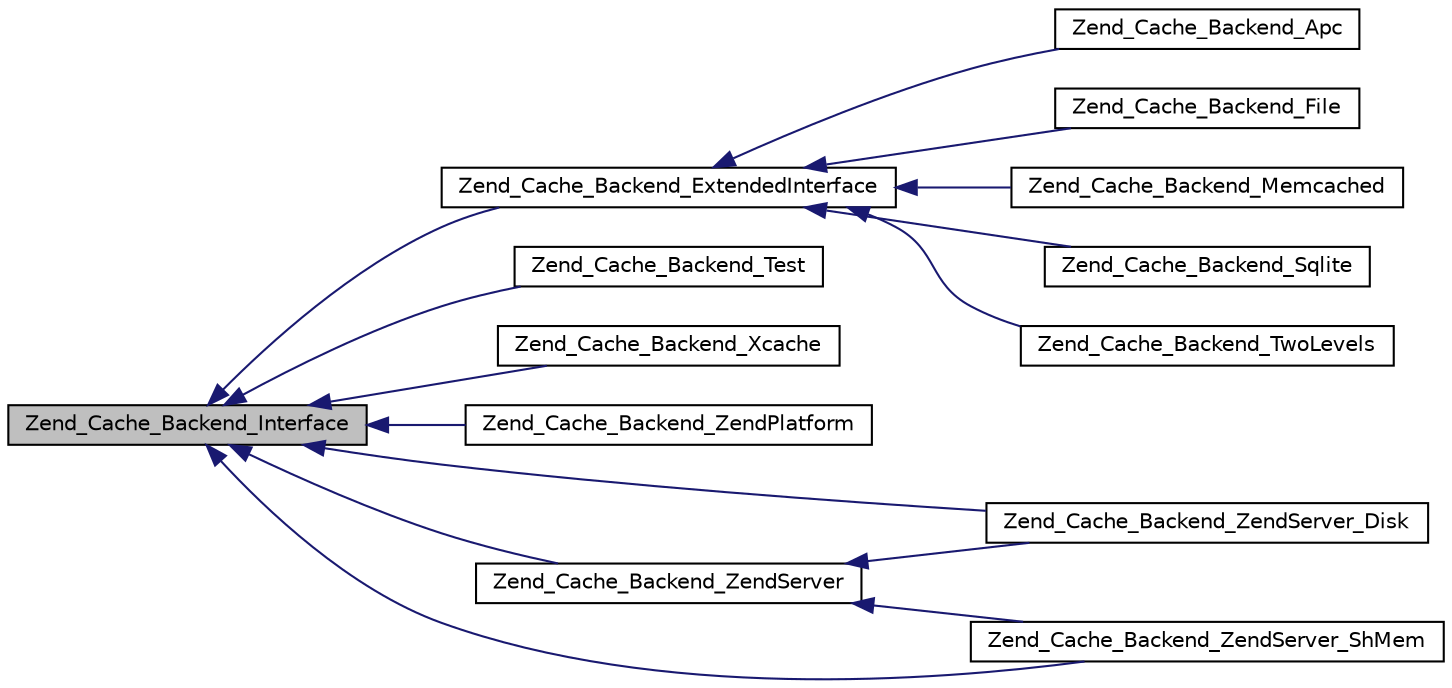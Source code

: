 digraph G
{
  edge [fontname="Helvetica",fontsize="10",labelfontname="Helvetica",labelfontsize="10"];
  node [fontname="Helvetica",fontsize="10",shape=record];
  rankdir="LR";
  Node1 [label="Zend_Cache_Backend_Interface",height=0.2,width=0.4,color="black", fillcolor="grey75", style="filled" fontcolor="black"];
  Node1 -> Node2 [dir="back",color="midnightblue",fontsize="10",style="solid",fontname="Helvetica"];
  Node2 [label="Zend_Cache_Backend_ExtendedInterface",height=0.2,width=0.4,color="black", fillcolor="white", style="filled",URL="$interface_zend___cache___backend___extended_interface.html"];
  Node2 -> Node3 [dir="back",color="midnightblue",fontsize="10",style="solid",fontname="Helvetica"];
  Node3 [label="Zend_Cache_Backend_Apc",height=0.2,width=0.4,color="black", fillcolor="white", style="filled",URL="$class_zend___cache___backend___apc.html"];
  Node2 -> Node4 [dir="back",color="midnightblue",fontsize="10",style="solid",fontname="Helvetica"];
  Node4 [label="Zend_Cache_Backend_File",height=0.2,width=0.4,color="black", fillcolor="white", style="filled",URL="$class_zend___cache___backend___file.html"];
  Node2 -> Node5 [dir="back",color="midnightblue",fontsize="10",style="solid",fontname="Helvetica"];
  Node5 [label="Zend_Cache_Backend_Memcached",height=0.2,width=0.4,color="black", fillcolor="white", style="filled",URL="$class_zend___cache___backend___memcached.html"];
  Node2 -> Node6 [dir="back",color="midnightblue",fontsize="10",style="solid",fontname="Helvetica"];
  Node6 [label="Zend_Cache_Backend_Sqlite",height=0.2,width=0.4,color="black", fillcolor="white", style="filled",URL="$class_zend___cache___backend___sqlite.html"];
  Node2 -> Node7 [dir="back",color="midnightblue",fontsize="10",style="solid",fontname="Helvetica"];
  Node7 [label="Zend_Cache_Backend_TwoLevels",height=0.2,width=0.4,color="black", fillcolor="white", style="filled",URL="$class_zend___cache___backend___two_levels.html"];
  Node1 -> Node8 [dir="back",color="midnightblue",fontsize="10",style="solid",fontname="Helvetica"];
  Node8 [label="Zend_Cache_Backend_Test",height=0.2,width=0.4,color="black", fillcolor="white", style="filled",URL="$class_zend___cache___backend___test.html"];
  Node1 -> Node9 [dir="back",color="midnightblue",fontsize="10",style="solid",fontname="Helvetica"];
  Node9 [label="Zend_Cache_Backend_Xcache",height=0.2,width=0.4,color="black", fillcolor="white", style="filled",URL="$class_zend___cache___backend___xcache.html"];
  Node1 -> Node10 [dir="back",color="midnightblue",fontsize="10",style="solid",fontname="Helvetica"];
  Node10 [label="Zend_Cache_Backend_ZendPlatform",height=0.2,width=0.4,color="black", fillcolor="white", style="filled",URL="$class_zend___cache___backend___zend_platform.html"];
  Node1 -> Node11 [dir="back",color="midnightblue",fontsize="10",style="solid",fontname="Helvetica"];
  Node11 [label="Zend_Cache_Backend_ZendServer",height=0.2,width=0.4,color="black", fillcolor="white", style="filled",URL="$class_zend___cache___backend___zend_server.html"];
  Node11 -> Node12 [dir="back",color="midnightblue",fontsize="10",style="solid",fontname="Helvetica"];
  Node12 [label="Zend_Cache_Backend_ZendServer_Disk",height=0.2,width=0.4,color="black", fillcolor="white", style="filled",URL="$class_zend___cache___backend___zend_server___disk.html"];
  Node11 -> Node13 [dir="back",color="midnightblue",fontsize="10",style="solid",fontname="Helvetica"];
  Node13 [label="Zend_Cache_Backend_ZendServer_ShMem",height=0.2,width=0.4,color="black", fillcolor="white", style="filled",URL="$class_zend___cache___backend___zend_server___sh_mem.html"];
  Node1 -> Node12 [dir="back",color="midnightblue",fontsize="10",style="solid",fontname="Helvetica"];
  Node1 -> Node13 [dir="back",color="midnightblue",fontsize="10",style="solid",fontname="Helvetica"];
}
